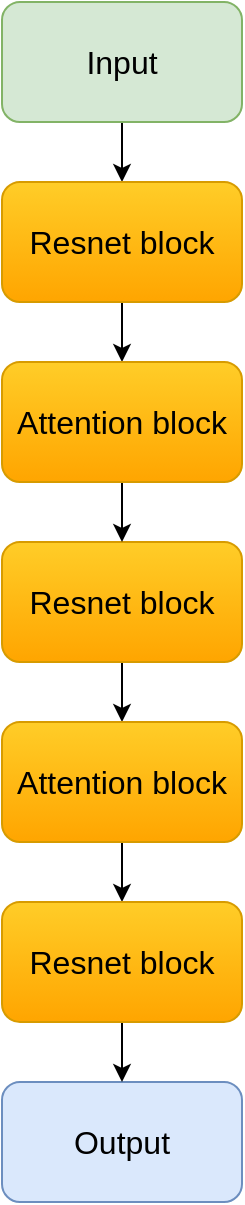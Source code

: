 <mxfile version="21.8.0" type="device">
  <diagram name="Page-1" id="bKJ9M7TFCG-FmAOeaJfg">
    <mxGraphModel dx="2062" dy="1092" grid="1" gridSize="10" guides="1" tooltips="1" connect="1" arrows="1" fold="1" page="1" pageScale="1" pageWidth="850" pageHeight="1100" math="0" shadow="0">
      <root>
        <mxCell id="0" />
        <mxCell id="1" parent="0" />
        <mxCell id="PrT4Ly5hu28b8KY8F8GB-10" style="edgeStyle=orthogonalEdgeStyle;rounded=0;orthogonalLoop=1;jettySize=auto;html=1;exitX=0.5;exitY=1;exitDx=0;exitDy=0;entryX=0.5;entryY=0;entryDx=0;entryDy=0;fontSize=16;" parent="1" source="PrT4Ly5hu28b8KY8F8GB-1" target="PrT4Ly5hu28b8KY8F8GB-7" edge="1">
          <mxGeometry relative="1" as="geometry" />
        </mxCell>
        <mxCell id="PrT4Ly5hu28b8KY8F8GB-1" value="Input" style="rounded=1;whiteSpace=wrap;html=1;fillColor=#d5e8d4;strokeColor=#82b366;fontSize=16;" parent="1" vertex="1">
          <mxGeometry x="365" y="130" width="120" height="60" as="geometry" />
        </mxCell>
        <mxCell id="uvr8KIe6vEwjdS3AqEYP-4" style="edgeStyle=orthogonalEdgeStyle;rounded=0;orthogonalLoop=1;jettySize=auto;html=1;exitX=0.5;exitY=1;exitDx=0;exitDy=0;entryX=0.5;entryY=0;entryDx=0;entryDy=0;fontSize=16;" parent="1" source="PrT4Ly5hu28b8KY8F8GB-7" target="uvr8KIe6vEwjdS3AqEYP-2" edge="1">
          <mxGeometry relative="1" as="geometry" />
        </mxCell>
        <mxCell id="PrT4Ly5hu28b8KY8F8GB-7" value="Resnet block" style="rounded=1;whiteSpace=wrap;html=1;fillColor=#ffcd28;strokeColor=#d79b00;gradientColor=#ffa500;fontSize=16;" parent="1" vertex="1">
          <mxGeometry x="365" y="220" width="120" height="60" as="geometry" />
        </mxCell>
        <mxCell id="PrT4Ly5hu28b8KY8F8GB-12" style="edgeStyle=orthogonalEdgeStyle;rounded=0;orthogonalLoop=1;jettySize=auto;html=1;exitX=0.5;exitY=1;exitDx=0;exitDy=0;entryX=0.5;entryY=0;entryDx=0;entryDy=0;fontSize=16;" parent="1" source="PrT4Ly5hu28b8KY8F8GB-8" target="PrT4Ly5hu28b8KY8F8GB-9" edge="1">
          <mxGeometry relative="1" as="geometry" />
        </mxCell>
        <mxCell id="PrT4Ly5hu28b8KY8F8GB-8" value="Resnet block" style="rounded=1;whiteSpace=wrap;html=1;fillColor=#ffcd28;strokeColor=#d79b00;gradientColor=#ffa500;fontSize=16;" parent="1" vertex="1">
          <mxGeometry x="365" y="400" width="120" height="60" as="geometry" />
        </mxCell>
        <mxCell id="uvr8KIe6vEwjdS3AqEYP-6" style="edgeStyle=orthogonalEdgeStyle;rounded=0;orthogonalLoop=1;jettySize=auto;html=1;exitX=0.5;exitY=1;exitDx=0;exitDy=0;entryX=0.5;entryY=0;entryDx=0;entryDy=0;fontSize=16;" parent="1" source="PrT4Ly5hu28b8KY8F8GB-9" target="uvr8KIe6vEwjdS3AqEYP-3" edge="1">
          <mxGeometry relative="1" as="geometry" />
        </mxCell>
        <mxCell id="PrT4Ly5hu28b8KY8F8GB-9" value="Attention block" style="rounded=1;whiteSpace=wrap;html=1;fillColor=#ffcd28;strokeColor=#d79b00;gradientColor=#ffa500;fontSize=16;" parent="1" vertex="1">
          <mxGeometry x="365" y="490" width="120" height="60" as="geometry" />
        </mxCell>
        <mxCell id="PrT4Ly5hu28b8KY8F8GB-13" value="Output" style="rounded=1;whiteSpace=wrap;html=1;fillColor=#dae8fc;strokeColor=#6c8ebf;fontSize=16;" parent="1" vertex="1">
          <mxGeometry x="365" y="670" width="120" height="60" as="geometry" />
        </mxCell>
        <mxCell id="uvr8KIe6vEwjdS3AqEYP-5" style="edgeStyle=orthogonalEdgeStyle;rounded=0;orthogonalLoop=1;jettySize=auto;html=1;exitX=0.5;exitY=1;exitDx=0;exitDy=0;entryX=0.5;entryY=0;entryDx=0;entryDy=0;fontSize=16;" parent="1" source="uvr8KIe6vEwjdS3AqEYP-2" target="PrT4Ly5hu28b8KY8F8GB-8" edge="1">
          <mxGeometry relative="1" as="geometry" />
        </mxCell>
        <mxCell id="uvr8KIe6vEwjdS3AqEYP-2" value="Attention block" style="rounded=1;whiteSpace=wrap;html=1;fillColor=#ffcd28;strokeColor=#d79b00;gradientColor=#ffa500;fontSize=16;" parent="1" vertex="1">
          <mxGeometry x="365" y="310" width="120" height="60" as="geometry" />
        </mxCell>
        <mxCell id="uvr8KIe6vEwjdS3AqEYP-7" style="edgeStyle=orthogonalEdgeStyle;rounded=0;orthogonalLoop=1;jettySize=auto;html=1;exitX=0.5;exitY=1;exitDx=0;exitDy=0;entryX=0.5;entryY=0;entryDx=0;entryDy=0;fontSize=16;" parent="1" source="uvr8KIe6vEwjdS3AqEYP-3" target="PrT4Ly5hu28b8KY8F8GB-13" edge="1">
          <mxGeometry relative="1" as="geometry" />
        </mxCell>
        <mxCell id="uvr8KIe6vEwjdS3AqEYP-3" value="Resnet block" style="rounded=1;whiteSpace=wrap;html=1;fillColor=#ffcd28;strokeColor=#d79b00;gradientColor=#ffa500;fontSize=16;" parent="1" vertex="1">
          <mxGeometry x="365" y="580" width="120" height="60" as="geometry" />
        </mxCell>
      </root>
    </mxGraphModel>
  </diagram>
</mxfile>

